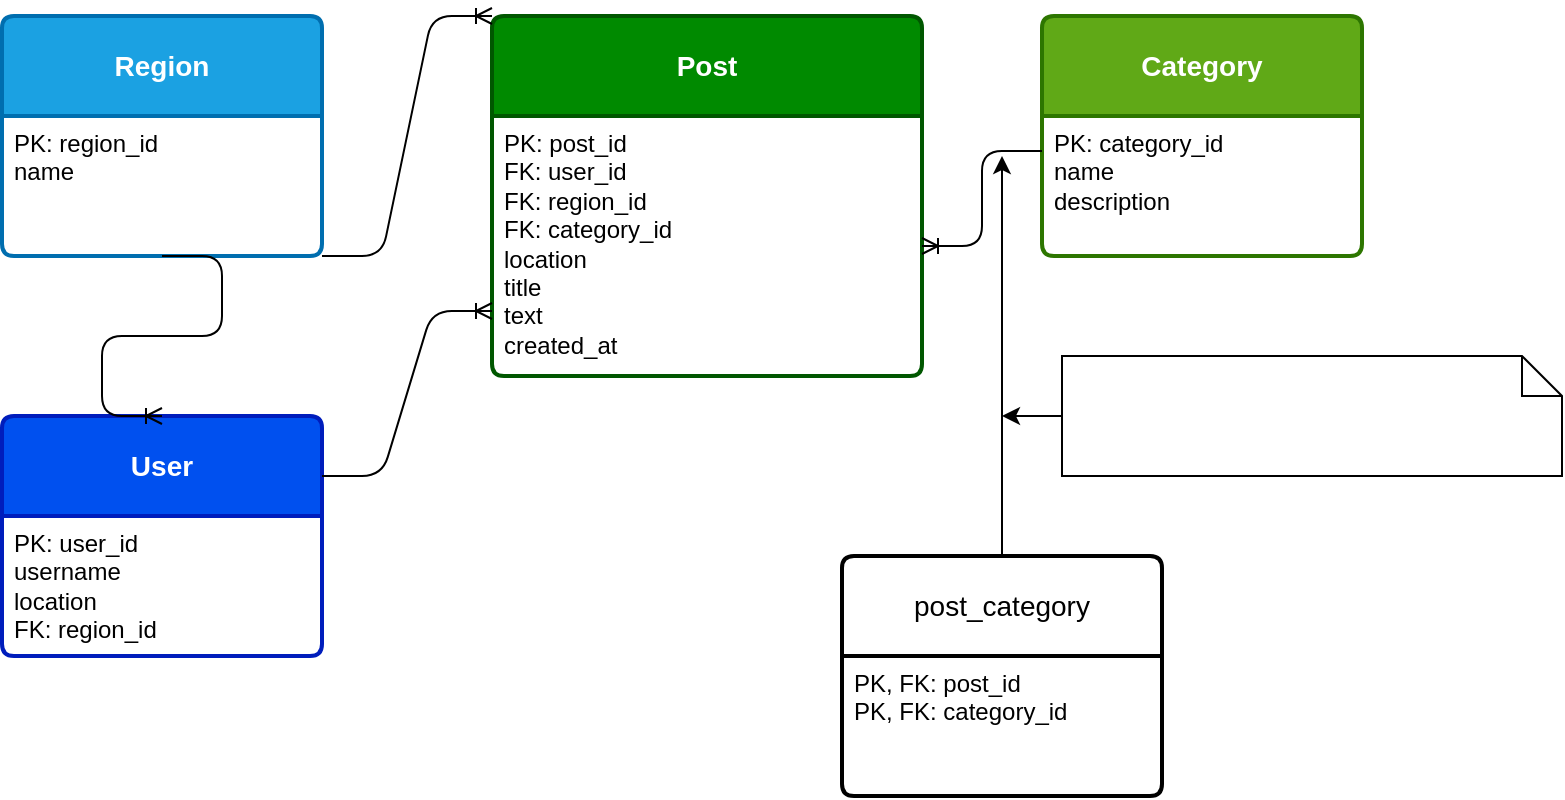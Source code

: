 <mxfile>
    <diagram id="_psbyeX1YqslMGc04NPT" name="Page-1">
        <mxGraphModel dx="986" dy="522" grid="1" gridSize="10" guides="1" tooltips="1" connect="1" arrows="1" fold="1" page="1" pageScale="1" pageWidth="850" pageHeight="1100" math="0" shadow="0">
            <root>
                <mxCell id="0"/>
                <mxCell id="1" parent="0"/>
                <mxCell id="2" value="&lt;b&gt;Region&lt;/b&gt;" style="swimlane;childLayout=stackLayout;horizontal=1;startSize=50;horizontalStack=0;rounded=1;fontSize=14;fontStyle=0;strokeWidth=2;resizeParent=0;resizeLast=1;shadow=0;dashed=0;align=center;arcSize=4;whiteSpace=wrap;html=1;fillColor=#1ba1e2;fontColor=#ffffff;strokeColor=#006EAF;" parent="1" vertex="1">
                    <mxGeometry x="40" y="40" width="160" height="120" as="geometry"/>
                </mxCell>
                <mxCell id="3" value="PK: region_id&lt;div&gt;name&lt;/div&gt;" style="align=left;strokeColor=none;fillColor=none;spacingLeft=4;fontSize=12;verticalAlign=top;resizable=0;rotatable=0;part=1;html=1;" parent="2" vertex="1">
                    <mxGeometry y="50" width="160" height="70" as="geometry"/>
                </mxCell>
                <mxCell id="4" value="&lt;b&gt;Post&lt;/b&gt;" style="swimlane;childLayout=stackLayout;horizontal=1;startSize=50;horizontalStack=0;rounded=1;fontSize=14;fontStyle=0;strokeWidth=2;resizeParent=0;resizeLast=1;shadow=0;dashed=0;align=center;arcSize=4;whiteSpace=wrap;html=1;fillColor=#008a00;fontColor=#ffffff;strokeColor=#005700;" parent="1" vertex="1">
                    <mxGeometry x="285" y="40" width="215" height="180" as="geometry"/>
                </mxCell>
                <mxCell id="5" value="PK: post_id&lt;div&gt;FK: user_id&lt;/div&gt;&lt;div&gt;FK: region_id&lt;/div&gt;&lt;div&gt;FK: category_id&lt;/div&gt;&lt;div&gt;location&lt;/div&gt;&lt;div&gt;title&lt;/div&gt;&lt;div&gt;text&lt;/div&gt;&lt;div&gt;created_at&lt;/div&gt;" style="align=left;strokeColor=none;fillColor=none;spacingLeft=4;fontSize=12;verticalAlign=top;resizable=0;rotatable=0;part=1;html=1;" parent="4" vertex="1">
                    <mxGeometry y="50" width="215" height="130" as="geometry"/>
                </mxCell>
                <mxCell id="6" value="&lt;b&gt;User&lt;/b&gt;" style="swimlane;childLayout=stackLayout;horizontal=1;startSize=50;horizontalStack=0;rounded=1;fontSize=14;fontStyle=0;strokeWidth=2;resizeParent=0;resizeLast=1;shadow=0;dashed=0;align=center;arcSize=4;whiteSpace=wrap;html=1;fillColor=#0050ef;fontColor=#ffffff;strokeColor=#001DBC;" parent="1" vertex="1">
                    <mxGeometry x="40" y="240" width="160" height="120" as="geometry"/>
                </mxCell>
                <mxCell id="7" value="&lt;font style=&quot;color: light-dark(rgb(0, 0, 0), rgb(255, 255, 255));&quot;&gt;PK: user_id&lt;/font&gt;&lt;div&gt;&lt;font style=&quot;color: light-dark(rgb(0, 0, 0), rgb(255, 255, 255));&quot;&gt;username&lt;br&gt;&lt;/font&gt;&lt;div&gt;&lt;font style=&quot;color: light-dark(rgb(0, 0, 0), rgb(255, 255, 255));&quot;&gt;location&lt;/font&gt;&lt;/div&gt;&lt;div&gt;&lt;font style=&quot;color: light-dark(rgb(0, 0, 0), rgb(255, 255, 255));&quot;&gt;FK: region_id&lt;/font&gt;&lt;/div&gt;&lt;/div&gt;" style="align=left;strokeColor=none;fillColor=none;spacingLeft=4;fontSize=12;verticalAlign=top;resizable=0;rotatable=0;part=1;html=1;" parent="6" vertex="1">
                    <mxGeometry y="50" width="160" height="70" as="geometry"/>
                </mxCell>
                <mxCell id="14" value="&lt;b&gt;Category&lt;/b&gt;" style="swimlane;childLayout=stackLayout;horizontal=1;startSize=50;horizontalStack=0;rounded=1;fontSize=14;fontStyle=0;strokeWidth=2;resizeParent=0;resizeLast=1;shadow=0;dashed=0;align=center;arcSize=4;whiteSpace=wrap;html=1;fillColor=#60a917;fontColor=#ffffff;strokeColor=#2D7600;" parent="1" vertex="1">
                    <mxGeometry x="560" y="40" width="160" height="120" as="geometry"/>
                </mxCell>
                <mxCell id="15" value="PK: category_id&lt;div&gt;name&lt;/div&gt;&lt;div&gt;description&lt;/div&gt;" style="align=left;strokeColor=none;fillColor=none;spacingLeft=4;fontSize=12;verticalAlign=top;resizable=0;rotatable=0;part=1;html=1;" parent="14" vertex="1">
                    <mxGeometry y="50" width="160" height="70" as="geometry"/>
                </mxCell>
                <mxCell id="16" value="" style="edgeStyle=entityRelationEdgeStyle;fontSize=12;html=1;endArrow=ERoneToMany;exitX=1;exitY=0.25;exitDx=0;exitDy=0;entryX=0;entryY=0.75;entryDx=0;entryDy=0;" edge="1" parent="1" source="6" target="5">
                    <mxGeometry width="100" height="100" relative="1" as="geometry">
                        <mxPoint x="330" y="320" as="sourcePoint"/>
                        <mxPoint x="532" y="300" as="targetPoint"/>
                    </mxGeometry>
                </mxCell>
                <mxCell id="17" value="" style="edgeStyle=entityRelationEdgeStyle;fontSize=12;html=1;endArrow=ERoneToMany;exitX=0;exitY=0.25;exitDx=0;exitDy=0;" edge="1" parent="1" source="15" target="5">
                    <mxGeometry width="100" height="100" relative="1" as="geometry">
                        <mxPoint x="170" y="350" as="sourcePoint"/>
                        <mxPoint x="390" y="190" as="targetPoint"/>
                    </mxGeometry>
                </mxCell>
                <mxCell id="18" value="" style="edgeStyle=entityRelationEdgeStyle;fontSize=12;html=1;endArrow=ERoneToMany;exitX=0.5;exitY=1;exitDx=0;exitDy=0;entryX=0.5;entryY=0;entryDx=0;entryDy=0;" edge="1" parent="1" source="3" target="6">
                    <mxGeometry width="100" height="100" relative="1" as="geometry">
                        <mxPoint x="330" y="320" as="sourcePoint"/>
                        <mxPoint x="430" y="220" as="targetPoint"/>
                    </mxGeometry>
                </mxCell>
                <mxCell id="19" value="" style="edgeStyle=entityRelationEdgeStyle;fontSize=12;html=1;endArrow=ERoneToMany;exitX=1;exitY=1;exitDx=0;exitDy=0;entryX=0;entryY=0;entryDx=0;entryDy=0;" edge="1" parent="1" source="3" target="4">
                    <mxGeometry width="100" height="100" relative="1" as="geometry">
                        <mxPoint x="330" y="320" as="sourcePoint"/>
                        <mxPoint x="430" y="220" as="targetPoint"/>
                    </mxGeometry>
                </mxCell>
                <mxCell id="23" style="edgeStyle=none;html=1;" edge="1" parent="1" source="21">
                    <mxGeometry relative="1" as="geometry">
                        <mxPoint x="540" y="110" as="targetPoint"/>
                    </mxGeometry>
                </mxCell>
                <mxCell id="21" value="post_category" style="swimlane;childLayout=stackLayout;horizontal=1;startSize=50;horizontalStack=0;rounded=1;fontSize=14;fontStyle=0;strokeWidth=2;resizeParent=0;resizeLast=1;shadow=0;dashed=0;align=center;arcSize=4;whiteSpace=wrap;html=1;" vertex="1" parent="1">
                    <mxGeometry x="460" y="310" width="160" height="120" as="geometry"/>
                </mxCell>
                <mxCell id="22" value="PK, FK: post_id&lt;div&gt;PK, FK: category_id&lt;/div&gt;" style="align=left;strokeColor=none;fillColor=none;spacingLeft=4;fontSize=12;verticalAlign=top;resizable=0;rotatable=0;part=1;html=1;" vertex="1" parent="21">
                    <mxGeometry y="50" width="160" height="70" as="geometry"/>
                </mxCell>
                <mxCell id="27" style="edgeStyle=none;html=1;" edge="1" parent="1" source="25">
                    <mxGeometry relative="1" as="geometry">
                        <mxPoint x="540" y="240" as="targetPoint"/>
                    </mxGeometry>
                </mxCell>
                <mxCell id="25" value="&lt;span style=&quot;text-wrap-mode: nowrap;&quot;&gt;&lt;font style=&quot;color: light-dark(rgb(255, 255, 255), rgb(255, 255, 255));&quot;&gt;If posts can belong to mulitple categories,&amp;nbsp;&lt;/font&gt;&lt;/span&gt;&lt;div style=&quot;text-align: left;&quot;&gt;&lt;span style=&quot;text-wrap-mode: nowrap;&quot;&gt;&lt;font style=&quot;color: light-dark(rgb(255, 255, 255), rgb(255, 255, 255));&quot;&gt;this would be added here&lt;/font&gt;&lt;/span&gt;&lt;/div&gt;" style="shape=note;size=20;whiteSpace=wrap;html=1;" vertex="1" parent="1">
                    <mxGeometry x="570" y="210" width="250" height="60" as="geometry"/>
                </mxCell>
            </root>
        </mxGraphModel>
    </diagram>
</mxfile>